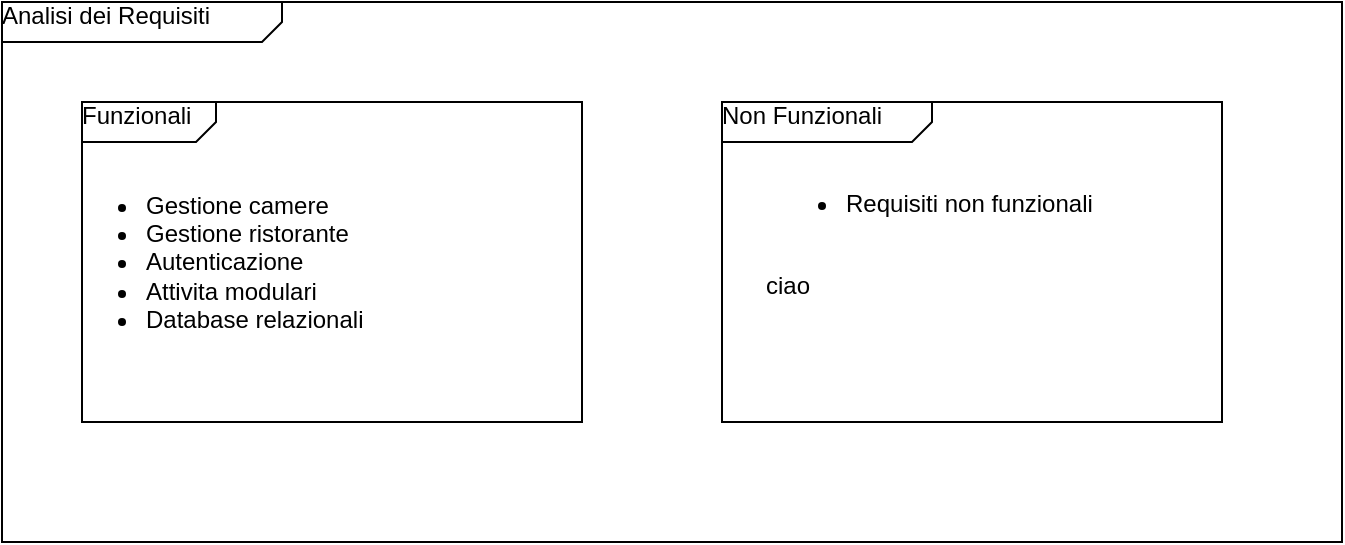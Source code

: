 <mxfile version="14.5.1" type="github">
  <diagram id="C5RBs43oDa-KdzZeNtuy" name="Page-1">
    <mxGraphModel dx="1422" dy="763" grid="1" gridSize="10" guides="1" tooltips="1" connect="1" arrows="1" fold="1" page="1" pageScale="1" pageWidth="827" pageHeight="1169" math="0" shadow="0">
      <root>
        <mxCell id="WIyWlLk6GJQsqaUBKTNV-0" />
        <mxCell id="WIyWlLk6GJQsqaUBKTNV-1" parent="WIyWlLk6GJQsqaUBKTNV-0" />
        <mxCell id="Pwwx5OgXnvk-JeBYDkTg-6" value="Analisi dei Requisiti" style="html=1;shape=mxgraph.sysml.package;overflow=fill;labelX=140;align=left;spacingLeft=5;verticalAlign=top;spacingTop=-3;" vertex="1" parent="WIyWlLk6GJQsqaUBKTNV-1">
          <mxGeometry x="80" y="40" width="670" height="270" as="geometry" />
        </mxCell>
        <mxCell id="Pwwx5OgXnvk-JeBYDkTg-10" value="&lt;div&gt;Funzionali&lt;/div&gt;&lt;div&gt;&lt;br&gt;&lt;/div&gt;" style="html=1;shape=mxgraph.sysml.package;align=left;spacingLeft=5;verticalAlign=top;spacingTop=-3;labelX=67;html=1;overflow=fill;" vertex="1" parent="WIyWlLk6GJQsqaUBKTNV-1">
          <mxGeometry x="120" y="90" width="250" height="160" as="geometry" />
        </mxCell>
        <mxCell id="Pwwx5OgXnvk-JeBYDkTg-11" value="Non Funzionali" style="html=1;shape=mxgraph.sysml.package;align=left;spacingLeft=5;verticalAlign=top;spacingTop=-3;labelX=105;html=1;overflow=fill;" vertex="1" parent="WIyWlLk6GJQsqaUBKTNV-1">
          <mxGeometry x="440" y="90" width="250" height="160" as="geometry" />
        </mxCell>
        <mxCell id="Pwwx5OgXnvk-JeBYDkTg-12" value="&lt;ul&gt;&lt;li&gt;Gestione camere&lt;/li&gt;&lt;li&gt;Gestione ristorante&lt;/li&gt;&lt;li&gt;Autenticazione&lt;/li&gt;&lt;li&gt;Attivita modulari&lt;/li&gt;&lt;li&gt;Database relazionali&lt;br&gt;&lt;/li&gt;&lt;/ul&gt;" style="text;strokeColor=none;fillColor=none;html=1;whiteSpace=wrap;verticalAlign=middle;overflow=hidden;" vertex="1" parent="WIyWlLk6GJQsqaUBKTNV-1">
          <mxGeometry x="110" y="115" width="220" height="110" as="geometry" />
        </mxCell>
        <mxCell id="Pwwx5OgXnvk-JeBYDkTg-14" value="&lt;ul&gt;&lt;li&gt;Requisiti non funzionali&lt;/li&gt;&lt;/ul&gt;&lt;div&gt;&lt;br&gt;&lt;/div&gt;&lt;div&gt;ciao&lt;br&gt;&lt;/div&gt;" style="text;strokeColor=none;fillColor=none;html=1;whiteSpace=wrap;verticalAlign=middle;overflow=hidden;" vertex="1" parent="WIyWlLk6GJQsqaUBKTNV-1">
          <mxGeometry x="460" y="115" width="210" height="80" as="geometry" />
        </mxCell>
      </root>
    </mxGraphModel>
  </diagram>
</mxfile>
